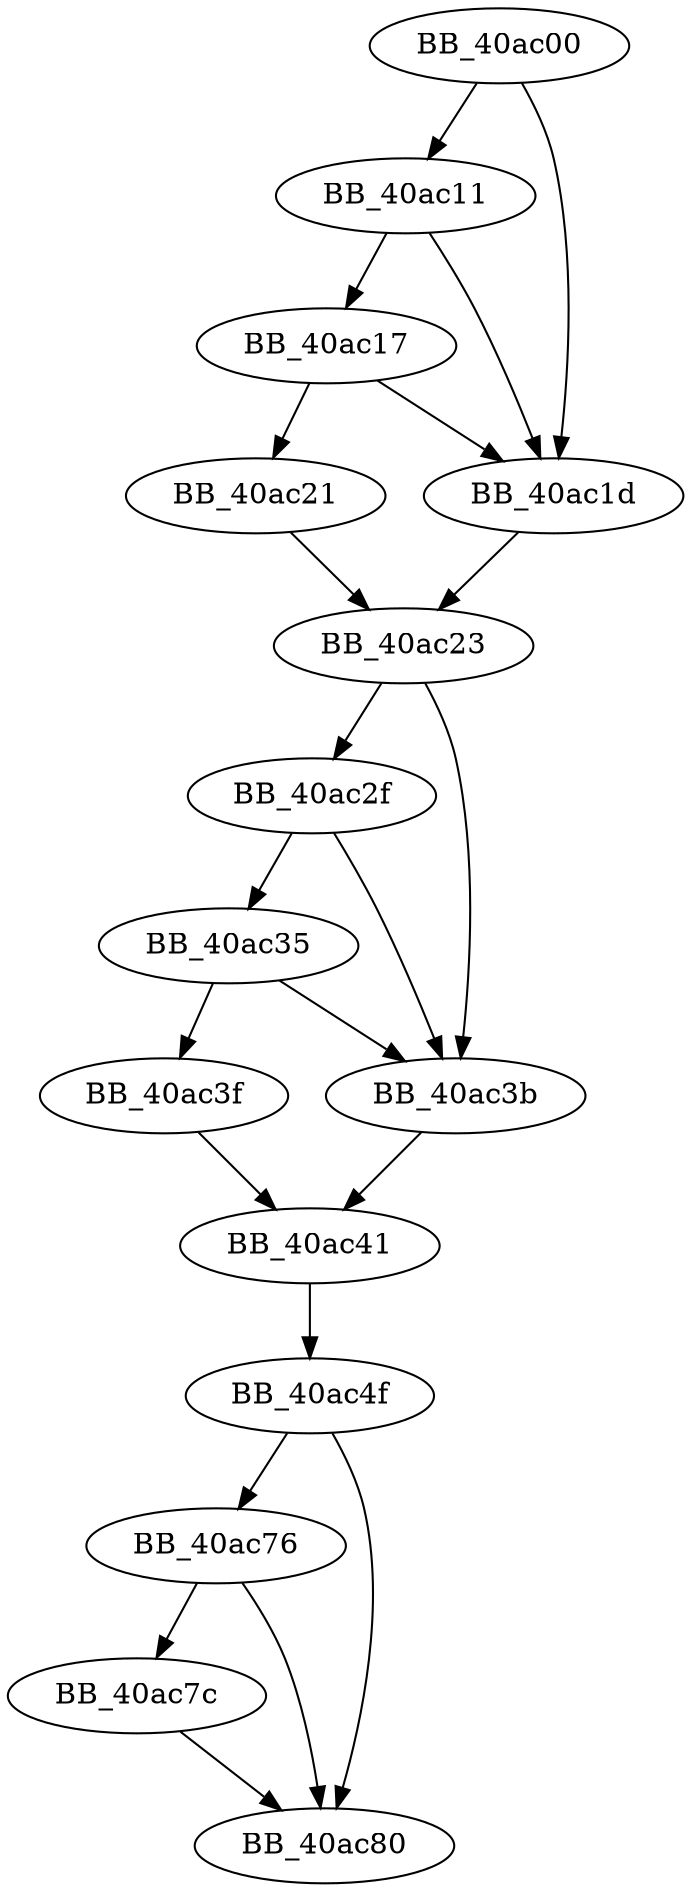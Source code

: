 DiGraph sub_40AC00{
BB_40ac00->BB_40ac11
BB_40ac00->BB_40ac1d
BB_40ac11->BB_40ac17
BB_40ac11->BB_40ac1d
BB_40ac17->BB_40ac1d
BB_40ac17->BB_40ac21
BB_40ac1d->BB_40ac23
BB_40ac21->BB_40ac23
BB_40ac23->BB_40ac2f
BB_40ac23->BB_40ac3b
BB_40ac2f->BB_40ac35
BB_40ac2f->BB_40ac3b
BB_40ac35->BB_40ac3b
BB_40ac35->BB_40ac3f
BB_40ac3b->BB_40ac41
BB_40ac3f->BB_40ac41
BB_40ac41->BB_40ac4f
BB_40ac4f->BB_40ac76
BB_40ac4f->BB_40ac80
BB_40ac76->BB_40ac7c
BB_40ac76->BB_40ac80
BB_40ac7c->BB_40ac80
}

